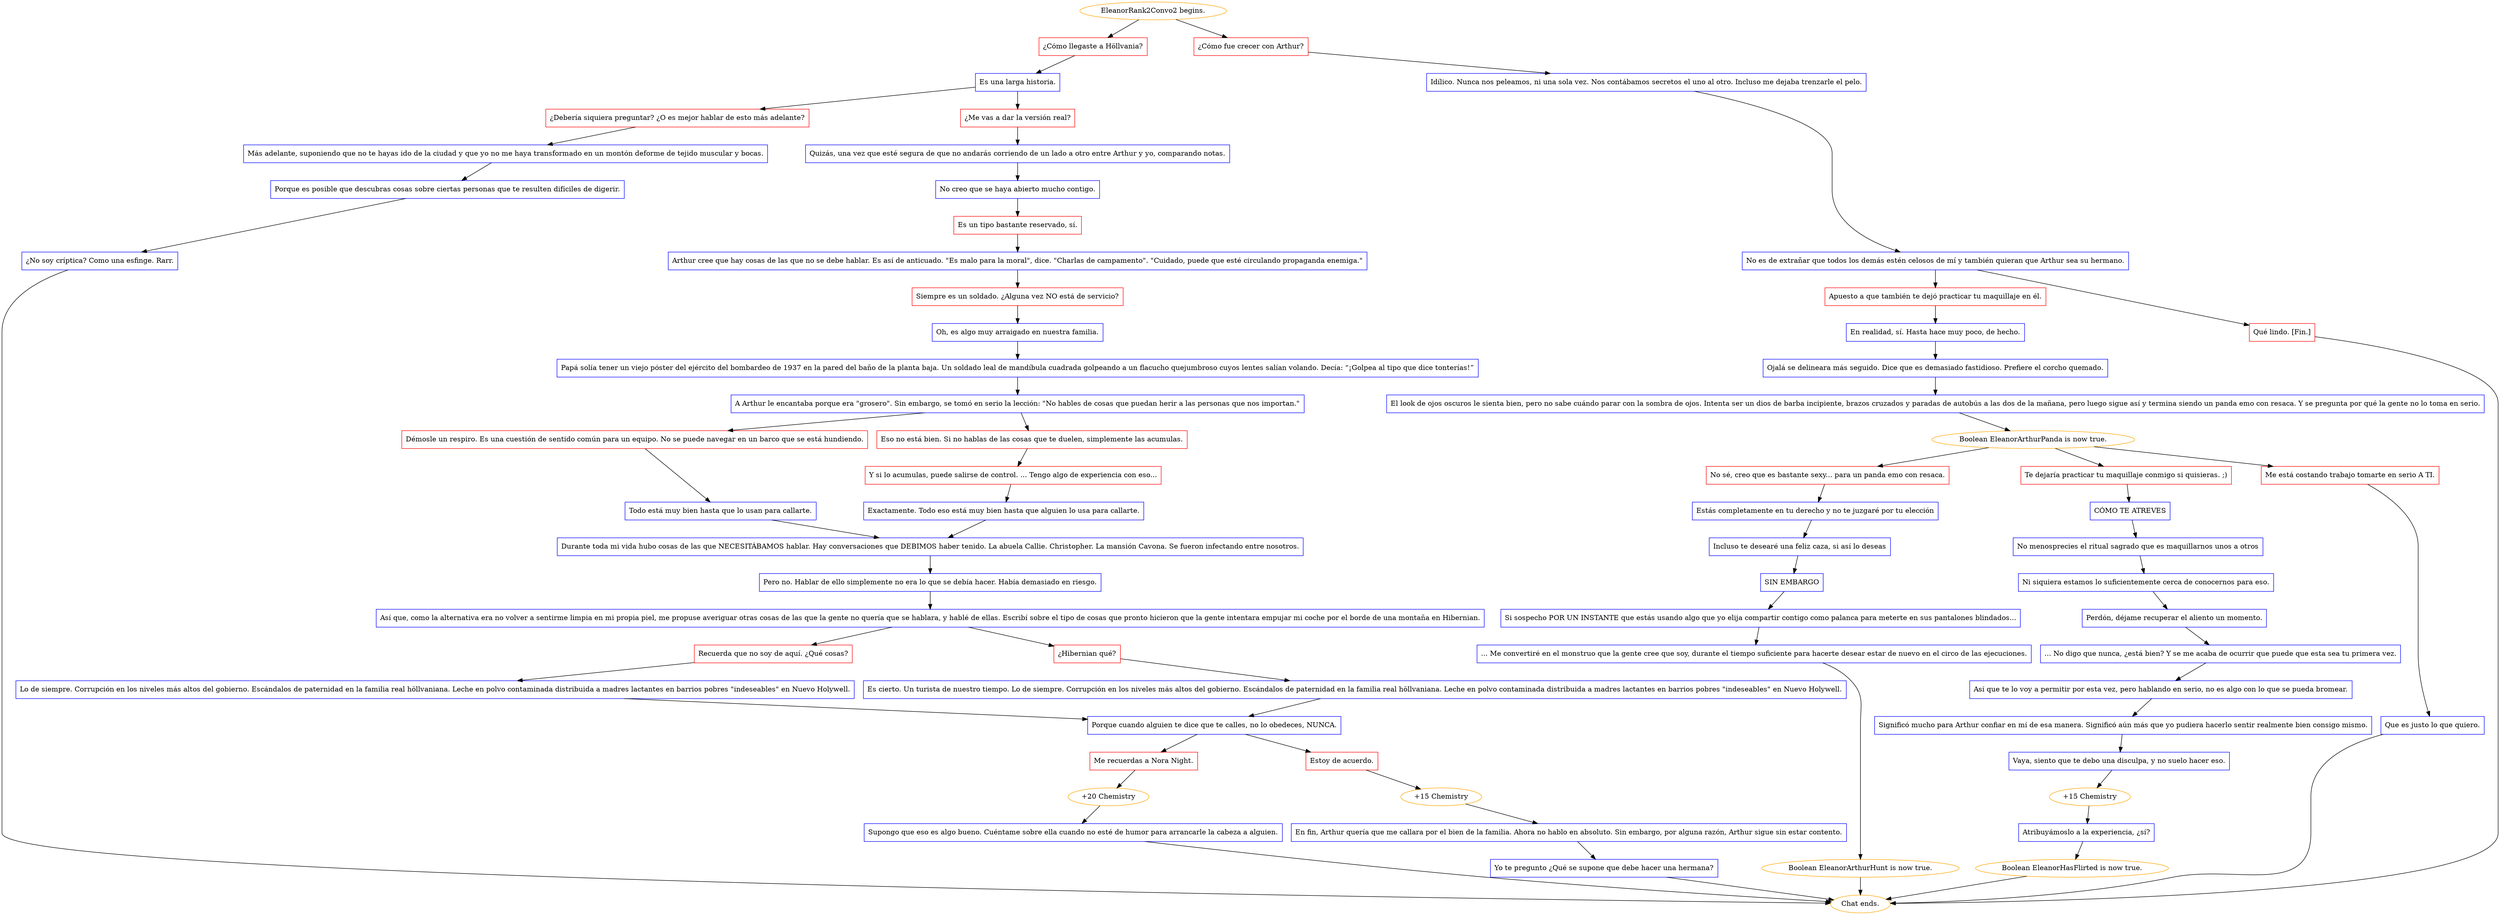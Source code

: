 digraph {
	"EleanorRank2Convo2 begins." [color=orange];
		"EleanorRank2Convo2 begins." -> j2419771379;
		"EleanorRank2Convo2 begins." -> j3268106525;
	j2419771379 [label="¿Cómo llegaste a Höllvania?",shape=box,color=red];
		j2419771379 -> j604453170;
	j3268106525 [label="¿Cómo fue crecer con Arthur?",shape=box,color=red];
		j3268106525 -> j85566135;
	j604453170 [label="Es una larga historia.",shape=box,color=blue];
		j604453170 -> j3453955336;
		j604453170 -> j1535144704;
	j85566135 [label="Idílico. Nunca nos peleamos, ni una sola vez. Nos contábamos secretos el uno al otro. Incluso me dejaba trenzarle el pelo.",shape=box,color=blue];
		j85566135 -> j1150467268;
	j3453955336 [label="¿Debería siquiera preguntar? ¿O es mejor hablar de esto más adelante?",shape=box,color=red];
		j3453955336 -> j3295709094;
	j1535144704 [label="¿Me vas a dar la versión real?",shape=box,color=red];
		j1535144704 -> j2979021233;
	j1150467268 [label="No es de extrañar que todos los demás estén celosos de mí y también quieran que Arthur sea su hermano.",shape=box,color=blue];
		j1150467268 -> j3745077483;
		j1150467268 -> j1912406312;
	j3295709094 [label="Más adelante, suponiendo que no te hayas ido de la ciudad y que yo no me haya transformado en un montón deforme de tejido muscular y bocas.",shape=box,color=blue];
		j3295709094 -> j1186411766;
	j2979021233 [label="Quizás, una vez que esté segura de que no andarás corriendo de un lado a otro entre Arthur y yo, comparando notas.",shape=box,color=blue];
		j2979021233 -> j2251261121;
	j3745077483 [label="Apuesto a que también te dejó practicar tu maquillaje en él.",shape=box,color=red];
		j3745077483 -> j99358973;
	j1912406312 [label="Qué lindo. [Fin.]",shape=box,color=red];
		j1912406312 -> "Chat ends.";
	j1186411766 [label="Porque es posible que descubras cosas sobre ciertas personas que te resulten difíciles de digerir.",shape=box,color=blue];
		j1186411766 -> j2724445118;
	j2251261121 [label="No creo que se haya abierto mucho contigo.",shape=box,color=blue];
		j2251261121 -> j3504918308;
	j99358973 [label="En realidad, sí. Hasta hace muy poco, de hecho.",shape=box,color=blue];
		j99358973 -> j1227418389;
	"Chat ends." [color=orange];
	j2724445118 [label="¿No soy críptica? Como una esfinge. Rarr.",shape=box,color=blue];
		j2724445118 -> "Chat ends.";
	j3504918308 [label="Es un tipo bastante reservado, sí.",shape=box,color=red];
		j3504918308 -> j1322945190;
	j1227418389 [label="Ojalá se delineara más seguido. Dice que es demasiado fastidioso. Prefiere el corcho quemado.",shape=box,color=blue];
		j1227418389 -> j505190925;
	j1322945190 [label="Arthur cree que hay cosas de las que no se debe hablar. Es así de anticuado. \"Es malo para la moral\", dice. \"Charlas de campamento\". \"Cuidado, puede que esté circulando propaganda enemiga.\"",shape=box,color=blue];
		j1322945190 -> j16902605;
	j505190925 [label="El look de ojos oscuros le sienta bien, pero no sabe cuándo parar con la sombra de ojos. Intenta ser un dios de barba incipiente, brazos cruzados y paradas de autobús a las dos de la mañana, pero luego sigue así y termina siendo un panda emo con resaca. Y se pregunta por qué la gente no lo toma en serio.",shape=box,color=blue];
		j505190925 -> j3561361185;
	j16902605 [label="Siempre es un soldado. ¿Alguna vez NO está de servicio?",shape=box,color=red];
		j16902605 -> j2803583400;
	j3561361185 [label="Boolean EleanorArthurPanda is now true.",color=orange];
		j3561361185 -> j97429055;
		j3561361185 -> j85900652;
		j3561361185 -> j1100638675;
	j2803583400 [label="Oh, es algo muy arraigado en nuestra familia.",shape=box,color=blue];
		j2803583400 -> j2216038093;
	j97429055 [label="No sé, creo que es bastante sexy... para un panda emo con resaca.",shape=box,color=red];
		j97429055 -> j3640971329;
	j85900652 [label="Te dejaría practicar tu maquillaje conmigo si quisieras. ;)",shape=box,color=red];
		j85900652 -> j3741217605;
	j1100638675 [label="Me está costando trabajo tomarte en serio A TI.",shape=box,color=red];
		j1100638675 -> j2678289839;
	j2216038093 [label="Papá solía tener un viejo póster del ejército del bombardeo de 1937 en la pared del baño de la planta baja. Un soldado leal de mandíbula cuadrada golpeando a un flacucho quejumbroso cuyos lentes salían volando. Decía: “¡Golpea al tipo que dice tonterías!”",shape=box,color=blue];
		j2216038093 -> j4149250872;
	j3640971329 [label="Estás completamente en tu derecho y no te juzgaré por tu elección",shape=box,color=blue];
		j3640971329 -> j1421069767;
	j3741217605 [label="CÓMO TE ATREVES",shape=box,color=blue];
		j3741217605 -> j1866948412;
	j2678289839 [label="Que es justo lo que quiero.",shape=box,color=blue];
		j2678289839 -> "Chat ends.";
	j4149250872 [label="A Arthur le encantaba porque era \"grosero\". Sin embargo, se tomó en serio la lección: \"No hables de cosas que puedan herir a las personas que nos importan.\"",shape=box,color=blue];
		j4149250872 -> j2780345159;
		j4149250872 -> j1993025501;
	j1421069767 [label="Incluso te desearé una feliz caza, si así lo deseas",shape=box,color=blue];
		j1421069767 -> j136886581;
	j1866948412 [label="No menosprecies el ritual sagrado que es maquillarnos unos a otros",shape=box,color=blue];
		j1866948412 -> j2011169477;
	j2780345159 [label="Démosle un respiro. Es una cuestión de sentido común para un equipo. No se puede navegar en un barco que se está hundiendo.",shape=box,color=red];
		j2780345159 -> j2865872889;
	j1993025501 [label="Eso no está bien. Si no hablas de las cosas que te duelen, simplemente las acumulas.",shape=box,color=red];
		j1993025501 -> j870687418;
	j136886581 [label="SIN EMBARGO",shape=box,color=blue];
		j136886581 -> j3235635795;
	j2011169477 [label="Ni siquiera estamos lo suficientemente cerca de conocernos para eso.",shape=box,color=blue];
		j2011169477 -> j2421462089;
	j2865872889 [label="Todo está muy bien hasta que lo usan para callarte.",shape=box,color=blue];
		j2865872889 -> j3718217789;
	j870687418 [label="Y si lo acumulas, puede salirse de control. ... Tengo algo de experiencia con eso...",shape=box,color=red];
		j870687418 -> j1495875300;
	j3235635795 [label="Si sospecho POR UN INSTANTE que estás usando algo que yo elija compartir contigo como palanca para meterte en sus pantalones blindados...",shape=box,color=blue];
		j3235635795 -> j1354735047;
	j2421462089 [label="Perdón, déjame recuperar el aliento un momento.",shape=box,color=blue];
		j2421462089 -> j2560473988;
	j3718217789 [label="Durante toda mi vida hubo cosas de las que NECESITÁBAMOS hablar. Hay conversaciones que DEBIMOS haber tenido. La abuela Callie. Christopher. La mansión Cavona. Se fueron infectando entre nosotros.",shape=box,color=blue];
		j3718217789 -> j1896153694;
	j1495875300 [label="Exactamente. Todo eso está muy bien hasta que alguien lo usa para callarte.",shape=box,color=blue];
		j1495875300 -> j3718217789;
	j1354735047 [label="... Me convertiré en el monstruo que la gente cree que soy, durante el tiempo suficiente para hacerte desear estar de nuevo en el circo de las ejecuciones.",shape=box,color=blue];
		j1354735047 -> j674051346;
	j2560473988 [label="... No digo que nunca, ¿está bien? Y se me acaba de ocurrir que puede que esta sea tu primera vez.",shape=box,color=blue];
		j2560473988 -> j411889444;
	j1896153694 [label="Pero no. Hablar de ello simplemente no era lo que se debía hacer. Había demasiado en riesgo.",shape=box,color=blue];
		j1896153694 -> j2294714810;
	j674051346 [label="Boolean EleanorArthurHunt is now true.",color=orange];
		j674051346 -> "Chat ends.";
	j411889444 [label="Así que te lo voy a permitir por esta vez, pero hablando en serio, no es algo con lo que se pueda bromear.",shape=box,color=blue];
		j411889444 -> j2906172054;
	j2294714810 [label="Así que, como la alternativa era no volver a sentirme limpia en mi propia piel, me propuse averiguar otras cosas de las que la gente no quería que se hablara, y hablé de ellas. Escribí sobre el tipo de cosas que pronto hicieron que la gente intentara empujar mi coche por el borde de una montaña en Hibernian.",shape=box,color=blue];
		j2294714810 -> j3584767856;
		j2294714810 -> j3507293539;
	j2906172054 [label="Significó mucho para Arthur confiar en mí de esa manera. Significó aún más que yo pudiera hacerlo sentir realmente bien consigo mismo.",shape=box,color=blue];
		j2906172054 -> j3350126985;
	j3584767856 [label="Recuerda que no soy de aquí. ¿Qué cosas?",shape=box,color=red];
		j3584767856 -> j1126978295;
	j3507293539 [label="¿Hibernian qué?",shape=box,color=red];
		j3507293539 -> j3124840651;
	j3350126985 [label="Vaya, siento que te debo una disculpa, y no suelo hacer eso.",shape=box,color=blue];
		j3350126985 -> j591276328;
	j1126978295 [label="Lo de siempre. Corrupción en los niveles más altos del gobierno. Escándalos de paternidad en la familia real höllvaniana. Leche en polvo contaminada distribuida a madres lactantes en barrios pobres \"indeseables\" en Nuevo Holywell.",shape=box,color=blue];
		j1126978295 -> j2015646334;
	j3124840651 [label="Es cierto. Un turista de nuestro tiempo. Lo de siempre. Corrupción en los niveles más altos del gobierno. Escándalos de paternidad en la familia real höllvaniana. Leche en polvo contaminada distribuida a madres lactantes en barrios pobres \"indeseables\" en Nuevo Holywell.",shape=box,color=blue];
		j3124840651 -> j2015646334;
	j591276328 [label="+15 Chemistry",color=orange];
		j591276328 -> j14227367;
	j2015646334 [label="Porque cuando alguien te dice que te calles, no lo obedeces, NUNCA.",shape=box,color=blue];
		j2015646334 -> j3703696905;
		j2015646334 -> j3437218602;
	j14227367 [label="Atribuyámoslo a la experiencia, ¿sí?",shape=box,color=blue];
		j14227367 -> j4205890645;
	j3703696905 [label="Me recuerdas a Nora Night.",shape=box,color=red];
		j3703696905 -> j1654592814;
	j3437218602 [label="Estoy de acuerdo.",shape=box,color=red];
		j3437218602 -> j579103943;
	j4205890645 [label="Boolean EleanorHasFlirted is now true.",color=orange];
		j4205890645 -> "Chat ends.";
	j1654592814 [label="+20 Chemistry",color=orange];
		j1654592814 -> j556666580;
	j579103943 [label="+15 Chemistry",color=orange];
		j579103943 -> j1174609259;
	j556666580 [label="Supongo que eso es algo bueno. Cuéntame sobre ella cuando no esté de humor para arrancarle la cabeza a alguien.",shape=box,color=blue];
		j556666580 -> "Chat ends.";
	j1174609259 [label="En fin, Arthur quería que me callara por el bien de la familia. Ahora no hablo en absoluto. Sin embargo, por alguna razón, Arthur sigue sin estar contento.",shape=box,color=blue];
		j1174609259 -> j1826783240;
	j1826783240 [label="Yo te pregunto ¿Qué se supone que debe hacer una hermana?",shape=box,color=blue];
		j1826783240 -> "Chat ends.";
}